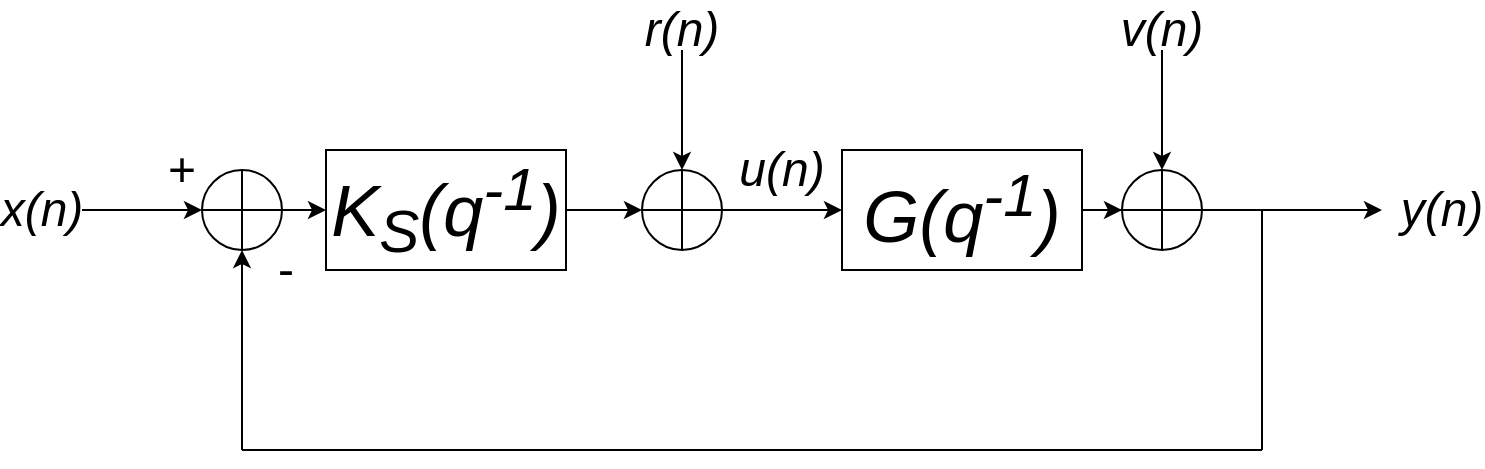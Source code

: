 <mxfile version="13.4.3" type="device"><diagram name="Page-1" id="7e0a89b8-554c-2b80-1dc8-d5c74ca68de4"><mxGraphModel dx="868" dy="401" grid="1" gridSize="10" guides="1" tooltips="1" connect="1" arrows="1" fold="1" page="1" pageScale="1" pageWidth="1100" pageHeight="850" background="#ffffff" math="0" shadow="0"><root><mxCell id="0"/><mxCell id="1" parent="0"/><mxCell id="6tqm29J843aVdE12hI8K-7" value="" style="edgeStyle=orthogonalEdgeStyle;rounded=0;orthogonalLoop=1;jettySize=auto;html=1;" parent="1" source="6tqm29J843aVdE12hI8K-1" target="6tqm29J843aVdE12hI8K-3" edge="1"><mxGeometry relative="1" as="geometry"/></mxCell><mxCell id="6tqm29J843aVdE12hI8K-1" value="&lt;font style=&quot;font-size: 36px&quot;&gt;&lt;i&gt;G(&lt;/i&gt;&lt;/font&gt;&lt;i style=&quot;font-size: 36px&quot;&gt;q&lt;sup&gt;-1&lt;/sup&gt;)&lt;/i&gt;" style="rounded=0;whiteSpace=wrap;html=1;" parent="1" vertex="1"><mxGeometry x="560" y="140" width="120" height="60" as="geometry"/></mxCell><mxCell id="zjolqwU_igf6s2m5_c9t-3" value="" style="edgeStyle=orthogonalEdgeStyle;rounded=0;orthogonalLoop=1;jettySize=auto;html=1;" parent="1" source="6tqm29J843aVdE12hI8K-2" target="zjolqwU_igf6s2m5_c9t-2" edge="1"><mxGeometry relative="1" as="geometry"/></mxCell><mxCell id="6tqm29J843aVdE12hI8K-2" value="" style="verticalLabelPosition=bottom;verticalAlign=top;html=1;shape=mxgraph.flowchart.summing_function;" parent="1" vertex="1"><mxGeometry x="240" y="150" width="40" height="40" as="geometry"/></mxCell><mxCell id="6tqm29J843aVdE12hI8K-4" style="edgeStyle=orthogonalEdgeStyle;rounded=0;orthogonalLoop=1;jettySize=auto;html=1;" parent="1" source="6tqm29J843aVdE12hI8K-3" edge="1"><mxGeometry relative="1" as="geometry"><mxPoint x="830" y="170" as="targetPoint"/></mxGeometry></mxCell><mxCell id="6tqm29J843aVdE12hI8K-3" value="" style="verticalLabelPosition=bottom;verticalAlign=top;html=1;shape=mxgraph.flowchart.summing_function;" parent="1" vertex="1"><mxGeometry x="700" y="150" width="40" height="40" as="geometry"/></mxCell><mxCell id="6tqm29J843aVdE12hI8K-9" value="" style="edgeStyle=orthogonalEdgeStyle;rounded=0;orthogonalLoop=1;jettySize=auto;html=1;" parent="1" source="6tqm29J843aVdE12hI8K-8" target="6tqm29J843aVdE12hI8K-3" edge="1"><mxGeometry relative="1" as="geometry"/></mxCell><mxCell id="6tqm29J843aVdE12hI8K-8" value="&lt;font style=&quot;font-size: 24px&quot;&gt;&lt;i&gt;v(n)&lt;/i&gt;&lt;/font&gt;" style="text;html=1;strokeColor=none;fillColor=none;align=center;verticalAlign=middle;whiteSpace=wrap;rounded=0;" parent="1" vertex="1"><mxGeometry x="700" y="70" width="40" height="20" as="geometry"/></mxCell><mxCell id="6tqm29J843aVdE12hI8K-10" value="&lt;font style=&quot;font-size: 24px&quot;&gt;&lt;i&gt;y(n)&lt;/i&gt;&lt;/font&gt;" style="text;html=1;strokeColor=none;fillColor=none;align=center;verticalAlign=middle;whiteSpace=wrap;rounded=0;" parent="1" vertex="1"><mxGeometry x="840" y="160" width="40" height="20" as="geometry"/></mxCell><mxCell id="6tqm29J843aVdE12hI8K-11" value="&lt;font style=&quot;font-size: 24px&quot;&gt;&lt;i&gt;u(n)&lt;/i&gt;&lt;/font&gt;" style="text;html=1;strokeColor=none;fillColor=none;align=center;verticalAlign=middle;whiteSpace=wrap;rounded=0;" parent="1" vertex="1"><mxGeometry x="510" y="140" width="40" height="20" as="geometry"/></mxCell><mxCell id="6tqm29J843aVdE12hI8K-15" value="" style="endArrow=none;html=1;" parent="1" edge="1"><mxGeometry width="50" height="50" relative="1" as="geometry"><mxPoint x="770" y="290" as="sourcePoint"/><mxPoint x="770" y="170" as="targetPoint"/></mxGeometry></mxCell><mxCell id="6tqm29J843aVdE12hI8K-17" value="&lt;font style=&quot;font-size: 24px&quot;&gt;-&lt;/font&gt;" style="text;html=1;strokeColor=none;fillColor=none;align=center;verticalAlign=middle;whiteSpace=wrap;rounded=0;" parent="1" vertex="1"><mxGeometry x="262" y="190" width="40" height="20" as="geometry"/></mxCell><mxCell id="6tqm29J843aVdE12hI8K-18" value="" style="endArrow=classic;html=1;entryX=0.5;entryY=1;entryDx=0;entryDy=0;entryPerimeter=0;" parent="1" target="6tqm29J843aVdE12hI8K-2" edge="1"><mxGeometry width="50" height="50" relative="1" as="geometry"><mxPoint x="260" y="290" as="sourcePoint"/><mxPoint x="592" y="260" as="targetPoint"/></mxGeometry></mxCell><mxCell id="6tqm29J843aVdE12hI8K-19" value="" style="endArrow=none;html=1;" parent="1" edge="1"><mxGeometry width="50" height="50" relative="1" as="geometry"><mxPoint x="260" y="290" as="sourcePoint"/><mxPoint x="770" y="290" as="targetPoint"/></mxGeometry></mxCell><mxCell id="zjolqwU_igf6s2m5_c9t-6" value="" style="edgeStyle=orthogonalEdgeStyle;rounded=0;orthogonalLoop=1;jettySize=auto;html=1;" parent="1" source="zjolqwU_igf6s2m5_c9t-1" target="zjolqwU_igf6s2m5_c9t-4" edge="1"><mxGeometry relative="1" as="geometry"/></mxCell><mxCell id="zjolqwU_igf6s2m5_c9t-1" value="&lt;font style=&quot;font-size: 24px&quot;&gt;&lt;i&gt;r(n)&lt;/i&gt;&lt;/font&gt;" style="text;html=1;strokeColor=none;fillColor=none;align=center;verticalAlign=middle;whiteSpace=wrap;rounded=0;" parent="1" vertex="1"><mxGeometry x="460" y="70" width="40" height="20" as="geometry"/></mxCell><mxCell id="zjolqwU_igf6s2m5_c9t-14" value="" style="edgeStyle=orthogonalEdgeStyle;rounded=0;orthogonalLoop=1;jettySize=auto;html=1;entryX=0;entryY=0.5;entryDx=0;entryDy=0;entryPerimeter=0;" parent="1" source="zjolqwU_igf6s2m5_c9t-2" target="zjolqwU_igf6s2m5_c9t-4" edge="1"><mxGeometry relative="1" as="geometry"><mxPoint x="502" y="170" as="targetPoint"/></mxGeometry></mxCell><mxCell id="zjolqwU_igf6s2m5_c9t-2" value="&lt;font style=&quot;font-size: 36px&quot;&gt;&lt;i&gt;&lt;span style=&quot;font-size: 36px&quot;&gt;K&lt;/span&gt;&lt;sub&gt;S&lt;/sub&gt;(q&lt;sup&gt;-1&lt;/sup&gt;)&lt;/i&gt;&lt;/font&gt;" style="rounded=0;whiteSpace=wrap;html=1;" parent="1" vertex="1"><mxGeometry x="302" y="140" width="120" height="60" as="geometry"/></mxCell><mxCell id="zjolqwU_igf6s2m5_c9t-5" value="" style="edgeStyle=orthogonalEdgeStyle;rounded=0;orthogonalLoop=1;jettySize=auto;html=1;" parent="1" source="zjolqwU_igf6s2m5_c9t-4" target="6tqm29J843aVdE12hI8K-1" edge="1"><mxGeometry relative="1" as="geometry"/></mxCell><mxCell id="zjolqwU_igf6s2m5_c9t-4" value="" style="verticalLabelPosition=bottom;verticalAlign=top;html=1;shape=mxgraph.flowchart.summing_function;" parent="1" vertex="1"><mxGeometry x="460" y="150" width="40" height="40" as="geometry"/></mxCell><mxCell id="Jd4chy2kjEmzkPiJh0GF-2" value="" style="edgeStyle=orthogonalEdgeStyle;rounded=0;orthogonalLoop=1;jettySize=auto;html=1;" parent="1" source="Jd4chy2kjEmzkPiJh0GF-1" target="6tqm29J843aVdE12hI8K-2" edge="1"><mxGeometry relative="1" as="geometry"/></mxCell><mxCell id="Jd4chy2kjEmzkPiJh0GF-1" value="&lt;font style=&quot;font-size: 24px&quot;&gt;&lt;i&gt;x(n)&lt;/i&gt;&lt;/font&gt;" style="text;html=1;strokeColor=none;fillColor=none;align=center;verticalAlign=middle;whiteSpace=wrap;rounded=0;" parent="1" vertex="1"><mxGeometry x="140" y="160" width="40" height="20" as="geometry"/></mxCell><mxCell id="Jd4chy2kjEmzkPiJh0GF-4" value="&lt;font style=&quot;font-size: 24px&quot;&gt;+&lt;/font&gt;" style="text;html=1;strokeColor=none;fillColor=none;align=center;verticalAlign=middle;whiteSpace=wrap;rounded=0;" parent="1" vertex="1"><mxGeometry x="210" y="140" width="40" height="20" as="geometry"/></mxCell></root></mxGraphModel></diagram></mxfile>